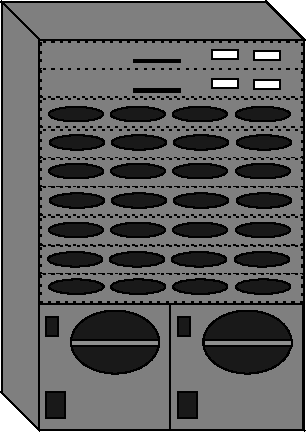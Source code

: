 #FIG 3.2
Landscape
Center
Metric
A4      
100.00
Single
-2
# Cisco Catalyst 6509
1200 2
0 32 #8e8f8e
6 2856 1999 5016 5059
6 3192 2749 4917 2853
1 1 0 1 0 0 40 0 18 0.000 1 0.0000 3387 2801 195 52 3387 2801 3582 2853
1 1 0 1 0 0 40 0 18 0.000 1 0.0000 3829 2801 195 52 3829 2801 4024 2853
1 1 0 1 0 0 40 0 18 0.000 1 0.0000 4272 2801 195 52 4272 2801 4467 2853
1 1 0 1 0 0 40 0 18 0.000 1 0.0000 4722 2801 195 52 4722 2801 4917 2853
-6
6 3200 2951 4925 3055
1 1 0 1 0 0 40 0 18 0.000 1 0.0000 3395 3003 195 52 3395 3003 3590 3055
1 1 0 1 0 0 40 0 18 0.000 1 0.0000 3837 3003 195 52 3837 3003 4032 3055
1 1 0 1 0 0 40 0 18 0.000 1 0.0000 4280 3003 195 52 4280 3003 4475 3055
1 1 0 1 0 0 40 0 18 0.000 1 0.0000 4730 3003 195 52 4730 3003 4925 3055
-6
6 3193 3156 4918 3260
1 1 0 1 0 0 40 0 18 0.000 1 0.0000 3388 3208 195 52 3388 3208 3583 3260
1 1 0 1 0 0 40 0 18 0.000 1 0.0000 3830 3208 195 52 3830 3208 4025 3260
1 1 0 1 0 0 40 0 18 0.000 1 0.0000 4273 3208 195 52 4273 3208 4468 3260
1 1 0 1 0 0 40 0 18 0.000 1 0.0000 4723 3208 195 52 4723 3208 4918 3260
-6
6 3200 3366 4925 3470
1 1 0 1 0 0 40 0 18 0.000 1 0.0000 3395 3418 195 52 3395 3418 3590 3470
1 1 0 1 0 0 40 0 18 0.000 1 0.0000 3837 3418 195 52 3837 3418 4032 3470
1 1 0 1 0 0 40 0 18 0.000 1 0.0000 4280 3418 195 52 4280 3418 4475 3470
1 1 0 1 0 0 40 0 18 0.000 1 0.0000 4730 3418 195 52 4730 3418 4925 3470
-6
6 3193 3576 4918 3680
1 1 0 1 0 0 40 0 18 0.000 1 0.0000 3388 3628 195 52 3388 3628 3583 3680
1 1 0 1 0 0 40 0 18 0.000 1 0.0000 3830 3628 195 52 3830 3628 4025 3680
1 1 0 1 0 0 40 0 18 0.000 1 0.0000 4273 3628 195 52 4273 3628 4468 3680
1 1 0 1 0 0 40 0 18 0.000 1 0.0000 4723 3628 195 52 4723 3628 4918 3680
-6
6 3186 3786 4911 3890
1 1 0 1 0 0 40 0 18 0.000 1 0.0000 3381 3838 195 52 3381 3838 3576 3890
1 1 0 1 0 0 40 0 18 0.000 1 0.0000 3823 3838 195 52 3823 3838 4018 3890
1 1 0 1 0 0 40 0 18 0.000 1 0.0000 4266 3838 195 52 4266 3838 4461 3890
1 1 0 1 0 0 40 0 18 0.000 1 0.0000 4716 3838 195 52 4716 3838 4911 3890
-6
6 3194 3981 4919 4085
1 1 0 1 0 0 40 0 18 0.000 1 0.0000 3389 4033 195 52 3389 4033 3584 4085
1 1 0 1 0 0 40 0 18 0.000 1 0.0000 3831 4033 195 52 3831 4033 4026 4085
1 1 0 1 0 0 40 0 18 0.000 1 0.0000 4274 4033 195 52 4274 4033 4469 4085
1 1 0 1 0 0 40 0 18 0.000 1 0.0000 4724 4033 195 52 4724 4033 4919 4085
-6
1 1 0 1 0 0 40 0 18 0.000 1 0.0000 4611 4429 315 225 4611 4429 4926 4429
1 1 0 1 0 0 40 0 18 0.000 1 0.0000 3666 4429 315 225 3666 4429 3981 4429
2 2 0 1 0 7 50 0 10 0.000 0 0 -1 0 0 5
	 5016 5059 3126 5059 3126 2269 5016 2269 5016 5059
2 1 0 1 0 7 150 0 10 0.000 0 0 -1 0 0 5
	 4746 1999 5016 2269 5016 5059 4746 4789 4746 1999
2 2 0 1 0 0 40 0 18 0.000 0 0 -1 0 0 5
	 3171 4249 3261 4249 3261 4384 3171 4384 3171 4249
2 2 0 1 0 0 40 0 18 0.000 0 0 -1 0 0 5
	 3171 4789 3306 4789 3306 4969 3171 4969 3171 4789
2 2 0 1 0 32 30 0 20 0.000 0 0 -1 0 0 5
	 3351 4412 3981 4412 3981 4457 3351 4457 3351 4412
2 2 0 1 0 32 30 0 20 0.000 0 0 -1 0 0 5
	 4303 4412 4933 4412 4933 4457 4303 4457 4303 4412
2 2 0 1 0 0 40 0 18 0.000 0 0 -1 0 0 5
	 4115 4249 4205 4249 4205 4384 4115 4384 4115 4249
2 2 0 1 0 0 40 0 18 0.000 0 0 -1 0 0 5
	 4115 4789 4250 4789 4250 4969 4115 4969 4115 4789
2 1 0 1 0 7 100 0 10 0.000 0 0 -1 0 0 5
	 2856 1999 3126 2269 3126 5059 2856 4789 2856 1999
2 1 0 1 0 7 100 0 10 0.000 0 0 -1 0 0 5
	 2856 1999 4746 1999 5016 2269 3126 2269 2856 1999
2 2 0 1 0 7 150 0 5 0.000 0 0 -1 0 0 5
	 4746 4789 2856 4789 2856 1999 4746 1999 4746 4789
2 1 0 1 0 7 150 0 10 0.000 0 0 -1 0 0 5
	 2856 4789 3126 5059 5016 5059 4746 4789 2856 4789
2 2 0 1 0 0 40 0 0 0.000 0 0 -1 0 0 5
	 4662 2347 4842 2347 4842 2414 4662 2414 4662 2347
2 2 0 1 0 0 40 0 0 0.000 0 0 -1 0 0 5
	 4362 2340 4542 2340 4542 2407 4362 2407 4362 2340
2 2 0 1 0 0 40 0 20 0.000 0 0 -1 0 0 5
	 3800 2429 4130 2429 4130 2414 3800 2414 3800 2429
2 2 0 1 0 0 40 0 0 0.000 0 0 -1 0 0 5
	 4662 2557 4842 2557 4842 2624 4662 2624 4662 2557
2 2 0 1 0 0 40 0 0 0.000 0 0 -1 0 0 5
	 4362 2550 4542 2550 4542 2617 4362 2617 4362 2550
2 2 0 1 0 0 40 0 20 0.000 0 0 -1 0 0 5
	 3800 2639 4130 2639 4130 2624 3800 2624 3800 2639
2 2 0 1 0 7 50 0 10 0.000 0 0 -1 0 0 5
	 3126 5059 4071 5059 4071 4159 3126 4159 3126 5059
2 2 0 1 0 7 50 0 10 0.000 0 0 -1 0 0 5
	 4062 5059 5007 5059 5007 4159 4062 4159 4062 5059
2 2 2 1 0 7 50 0 10 3.000 0 0 -1 0 0 5
	 3140 2282 5000 2282 5000 2482 3140 2482 3140 2282
2 2 2 1 0 7 50 0 10 3.000 0 0 -1 0 0 5
	 3140 2481 5000 2481 5000 2681 3140 2681 3140 2481
2 2 2 1 0 7 50 0 10 3.000 0 0 -1 0 0 5
	 3140 2693 5000 2693 5000 2893 3140 2893 3140 2693
2 2 2 1 0 7 50 0 10 3.000 0 0 -1 0 0 5
	 3140 2911 5000 2911 5000 3111 3140 3111 3140 2911
2 2 2 1 0 7 50 0 10 3.000 0 0 -1 0 0 5
	 3140 3121 5000 3121 5000 3321 3140 3321 3140 3121
2 2 2 1 0 7 50 0 10 3.000 0 0 -1 0 0 5
	 3140 3323 5000 3323 5000 3523 3140 3523 3140 3323
2 2 2 1 0 7 50 0 10 3.000 0 0 -1 0 0 5
	 3140 3533 5000 3533 5000 3733 3140 3733 3140 3533
2 2 2 1 0 7 50 0 10 3.000 0 0 -1 0 0 5
	 3140 3743 5000 3743 5000 3943 3140 3943 3140 3743
2 2 2 1 0 7 50 0 10 3.000 0 0 -1 0 0 5
	 3140 3946 5000 3946 5000 4146 3140 4146 3140 3946
-6
